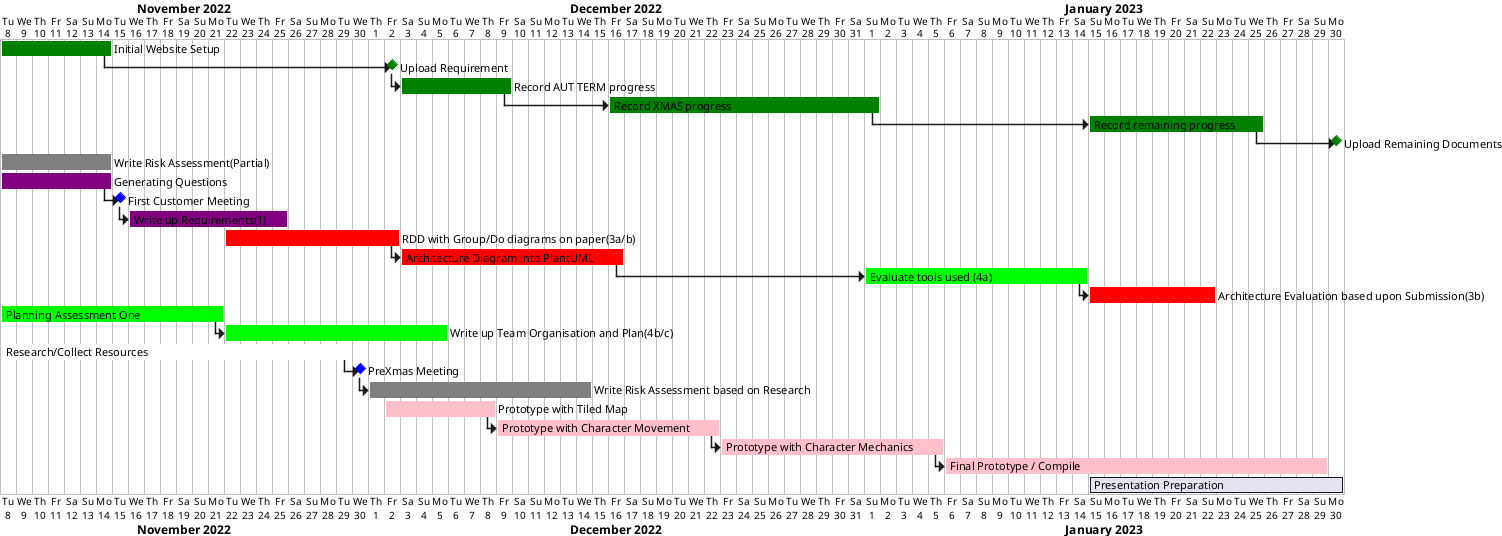 @startgantt
Project starts 2022-11-08

[Initial Website Setup] lasts 7 days and is coloured in green
then [Upload Requirement] happens 2022-12-02 and is coloured in green
then [Record AUT TERM progress]  lasts 7 days and is coloured in green
then [Record XMAS progress] starts 2022-12-16 and ends 2023-01-01 and is coloured in green
then [Record remaining progress] starts 2023-01-15 and ends 2023-01-25  and is coloured in green
then [Upload Remaining Documents] happens 2023-01-30 and is coloured in green
[Write Risk Assessment(Partial)] lasts 7 days and is coloured in grey
[Generating Questions] lasts 7 days and is coloured in purple
then [First Customer Meeting] happens at 2022-11-15 and is coloured in blue
then [Write up Requirements(1)] lasts 10 days and is coloured in purple
[RDD with Group/Do diagrams on paper(3a/b)] starts 2022-11-22 and ends 2022-12-02 and is coloured in red
then [Architecture Diagram into PlantUML] lasts 14 days and is coloured in red
then [Evaluate tools used (4a)] starts on 2023-01-01 and lasts 14 days and is coloured in lime
then [Architecture Evaluation based upon Submission(3b)] starts 2023-01-15 and ends 2023-01-22 and is coloured in red
[Planning Assessment One] lasts 14 days and is coloured in lime
then [Write up Team Organisation and Plan(4b/c)] lasts 14 days and is coloured in lime
[Research/Collect Resources] starts 2022-11-08 and ends 2022-11-29 and is coloured in white
then [PreXmas Meeting] happens 2022-11-29 and is coloured in blue
then [Write Risk Assessment based on Research] lasts 14 days and is coloured in grey
[Prototype with Tiled Map] starts 2022-12-02 and lasts 7 days and is coloured in pink
then [Prototype with Character Movement] lasts 14 days and is coloured in pink
then [Prototype with Character Mechanics] lasts 14 days and is coloured in pink
then [Final Prototype / Compile] lasts 24 days and is coloured in pink
[Presentation Preparation] starts 2023-01-15 and ends 2023-01-30
@endgantt